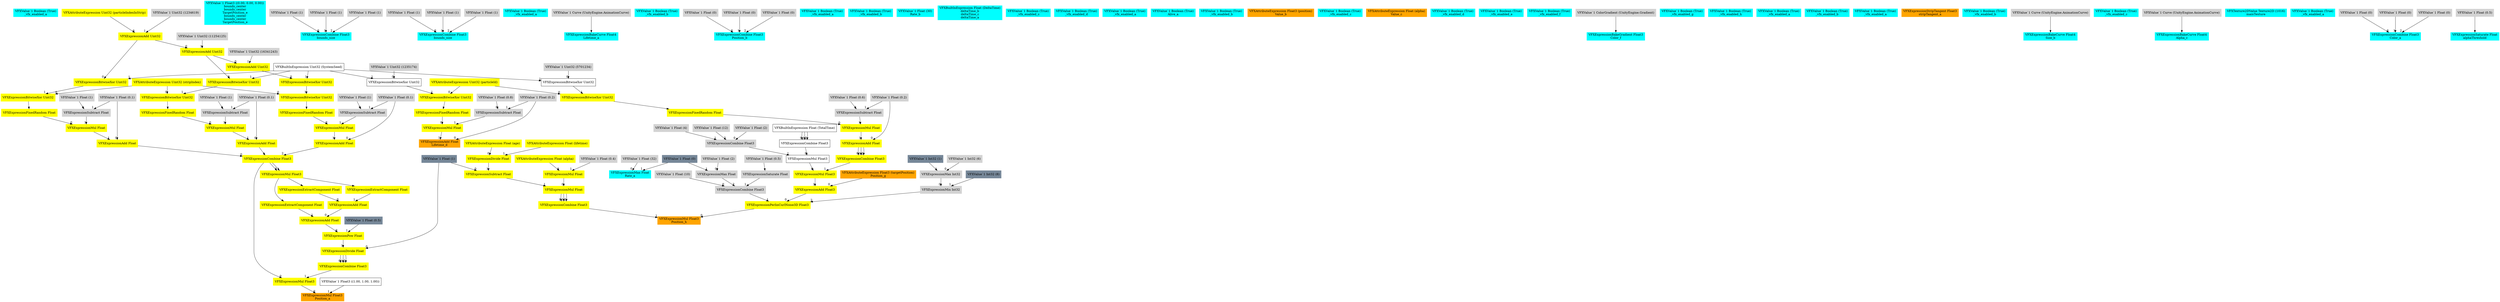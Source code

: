 digraph G {
node0 [shape="box" color="cyan" style="filled" label="VFXValue`1 Boolean (True)
_vfx_enabled_a"]
node1 [shape="box" color="cyan" style="filled" label="VFXExpressionMax Float
Rate_a"]
node2 [shape="box" color="lightgray" style="filled" label="VFXValue`1 Float (32)"]
node3 [shape="box" color="lightslategray" style="filled" label="VFXValue`1 Float (0)"]
node4 [shape="box" color="cyan" style="filled" label="VFXValue`1 Float3 ((0.00, 0.00, 0.00))
bounds_center
bounds_center
TargetPosition_e
bounds_center
bounds_center
TargetPosition_e"]
node5 [shape="box" color="cyan" style="filled" label="VFXExpressionCombine Float3
bounds_size"]
node6 [shape="box" color="lightgray" style="filled" label="VFXValue`1 Float (1)"]
node7 [shape="box" color="lightgray" style="filled" label="VFXValue`1 Float (1)"]
node8 [shape="box" color="lightgray" style="filled" label="VFXValue`1 Float (1)"]
node9 [shape="box" color="cyan" style="filled" label="VFXExpressionCombine Float3
bounds_size"]
node10 [shape="box" color="lightgray" style="filled" label="VFXValue`1 Float (1)"]
node11 [shape="box" color="lightgray" style="filled" label="VFXValue`1 Float (1)"]
node12 [shape="box" color="lightgray" style="filled" label="VFXValue`1 Float (1)"]
node13 [shape="box" color="cyan" style="filled" label="VFXValue`1 Boolean (True)
_vfx_enabled_a"]
node14 [shape="box" color="cyan" style="filled" label="VFXExpressionBakeCurve Float4
Lifetime_a"]
node15 [shape="box" color="lightgray" style="filled" label="VFXValue`1 Curve (UnityEngine.AnimationCurve)"]
node16 [shape="box" color="cyan" style="filled" label="VFXValue`1 Boolean (True)
_vfx_enabled_b"]
node17 [shape="box" color="cyan" style="filled" label="VFXExpressionCombine Float3
Position_b"]
node18 [shape="box" color="lightgray" style="filled" label="VFXValue`1 Float (0)"]
node19 [shape="box" color="lightgray" style="filled" label="VFXValue`1 Float (0)"]
node20 [shape="box" color="lightgray" style="filled" label="VFXValue`1 Float (0)"]
node21 [shape="box" color="cyan" style="filled" label="VFXValue`1 Boolean (True)
_vfx_enabled_a"]
node22 [shape="box" color="orange" style="filled" label="VFXExpressionMul Float3
Position_a"]
node23 [shape="box" color="yellow" style="filled" label="VFXExpressionMul Float3"]
node24 [shape="box" color="yellow" style="filled" label="VFXExpressionCombine Float3"]
node25 [shape="box" color="yellow" style="filled" label="VFXExpressionAdd Float"]
node26 [shape="box" color="lightgray" style="filled" label="VFXValue`1 Float (0.1)"]
node27 [shape="box" color="yellow" style="filled" label="VFXExpressionMul Float"]
node28 [shape="box" color="yellow" style="filled" label="VFXExpressionFixedRandom Float"]
node29 [shape="box" color="yellow" style="filled" label="VFXExpressionBitwiseXor Uint32"]
node30 [shape="box" color="yellow" style="filled" label="VFXAttributeExpression Uint32 (stripIndex)"]
node31 [shape="box" color="yellow" style="filled" label="VFXExpressionBitwiseXor Uint32"]
node32 [shape="box" color="yellow" style="filled" label="VFXExpressionAdd Uint32"]
node33 [shape="box" color="yellow" style="filled" label="VFXAttributeExpression Uint32 (particleIndexInStrip)"]
node34 [shape="box" color="lightgray" style="filled" label="VFXValue`1 Uint32 (1234619)"]
node35 [shape="box" label="VFXBuiltInExpression Uint32 (SystemSeed)"]
node36 [shape="box" color="lightgray" style="filled" label="VFXExpressionSubtract Float"]
node37 [shape="box" color="lightgray" style="filled" label="VFXValue`1 Float (1)"]
node38 [shape="box" color="yellow" style="filled" label="VFXExpressionAdd Float"]
node39 [shape="box" color="lightgray" style="filled" label="VFXValue`1 Float (0.1)"]
node40 [shape="box" color="yellow" style="filled" label="VFXExpressionMul Float"]
node41 [shape="box" color="yellow" style="filled" label="VFXExpressionFixedRandom Float"]
node42 [shape="box" color="yellow" style="filled" label="VFXExpressionBitwiseXor Uint32"]
node43 [shape="box" color="yellow" style="filled" label="VFXExpressionBitwiseXor Uint32"]
node44 [shape="box" color="yellow" style="filled" label="VFXExpressionAdd Uint32"]
node45 [shape="box" color="lightgray" style="filled" label="VFXValue`1 Uint32 (11254125)"]
node46 [shape="box" color="lightgray" style="filled" label="VFXExpressionSubtract Float"]
node47 [shape="box" color="lightgray" style="filled" label="VFXValue`1 Float (1)"]
node48 [shape="box" color="yellow" style="filled" label="VFXExpressionAdd Float"]
node49 [shape="box" color="lightgray" style="filled" label="VFXValue`1 Float (0.1)"]
node50 [shape="box" color="yellow" style="filled" label="VFXExpressionMul Float"]
node51 [shape="box" color="yellow" style="filled" label="VFXExpressionFixedRandom Float"]
node52 [shape="box" color="yellow" style="filled" label="VFXExpressionBitwiseXor Uint32"]
node53 [shape="box" color="yellow" style="filled" label="VFXExpressionBitwiseXor Uint32"]
node54 [shape="box" color="yellow" style="filled" label="VFXExpressionAdd Uint32"]
node55 [shape="box" color="lightgray" style="filled" label="VFXValue`1 Uint32 (16341243)"]
node56 [shape="box" color="lightgray" style="filled" label="VFXExpressionSubtract Float"]
node57 [shape="box" color="lightgray" style="filled" label="VFXValue`1 Float (1)"]
node58 [shape="box" color="yellow" style="filled" label="VFXExpressionCombine Float3"]
node59 [shape="box" color="yellow" style="filled" label="VFXExpressionDivide Float"]
node60 [shape="box" color="lightslategray" style="filled" label="VFXValue`1 Float (1)"]
node61 [shape="box" color="yellow" style="filled" label="VFXExpressionPow Float"]
node62 [shape="box" color="yellow" style="filled" label="VFXExpressionAdd Float"]
node63 [shape="box" color="yellow" style="filled" label="VFXExpressionAdd Float"]
node64 [shape="box" color="yellow" style="filled" label="VFXExpressionExtractComponent Float"]
node65 [shape="box" color="yellow" style="filled" label="VFXExpressionMul Float3"]
node66 [shape="box" color="yellow" style="filled" label="VFXExpressionExtractComponent Float"]
node67 [shape="box" color="yellow" style="filled" label="VFXExpressionExtractComponent Float"]
node68 [shape="box" color="lightslategray" style="filled" label="VFXValue`1 Float (0.5)"]
node69 [shape="box" label="VFXValue`1 Float3 ((1.00, 1.00, 1.00))"]
node70 [shape="box" color="cyan" style="filled" label="VFXValue`1 Boolean (True)
_vfx_enabled_b"]
node71 [shape="box" color="cyan" style="filled" label="VFXValue`1 Float (30)
Rate_b"]
node72 [shape="box" color="cyan" style="filled" label="VFXBuiltInExpression Float (DeltaTime)
deltaTime_b
deltaTime_c
deltaTime_a"]
node73 [shape="box" color="cyan" style="filled" label="VFXValue`1 Boolean (True)
_vfx_enabled_c"]
node74 [shape="box" color="cyan" style="filled" label="VFXValue`1 Boolean (True)
_vfx_enabled_d"]
node75 [shape="box" color="cyan" style="filled" label="VFXValue`1 Boolean (True)
_vfx_enabled_a"]
node76 [shape="box" color="cyan" style="filled" label="VFXValue`1 Boolean (True)
Alive_a"]
node77 [shape="box" color="cyan" style="filled" label="VFXValue`1 Boolean (True)
_vfx_enabled_b"]
node78 [shape="box" color="orange" style="filled" label="VFXAttributeExpression Float3 (position)
Value_b"]
node79 [shape="box" color="cyan" style="filled" label="VFXValue`1 Boolean (True)
_vfx_enabled_c"]
node80 [shape="box" color="orange" style="filled" label="VFXAttributeExpression Float (alpha)
Value_c"]
node81 [shape="box" color="cyan" style="filled" label="VFXValue`1 Boolean (True)
_vfx_enabled_d"]
node82 [shape="box" color="orange" style="filled" label="VFXExpressionAdd Float
Lifetime_d"]
node83 [shape="box" color="lightgray" style="filled" label="VFXValue`1 Float (0.2)"]
node84 [shape="box" color="yellow" style="filled" label="VFXExpressionMul Float"]
node85 [shape="box" color="yellow" style="filled" label="VFXExpressionFixedRandom Float"]
node86 [shape="box" color="yellow" style="filled" label="VFXExpressionBitwiseXor Uint32"]
node87 [shape="box" color="yellow" style="filled" label="VFXAttributeExpression Uint32 (particleId)"]
node88 [shape="box" label="VFXExpressionBitwiseXor Uint32"]
node89 [shape="box" color="lightgray" style="filled" label="VFXValue`1 Uint32 (1235174)"]
node90 [shape="box" color="lightgray" style="filled" label="VFXExpressionSubtract Float"]
node91 [shape="box" color="lightgray" style="filled" label="VFXValue`1 Float (0.8)"]
node92 [shape="box" color="cyan" style="filled" label="VFXValue`1 Boolean (True)
_vfx_enabled_e"]
node93 [shape="box" color="cyan" style="filled" label="VFXValue`1 Boolean (True)
_vfx_enabled_f"]
node94 [shape="box" color="cyan" style="filled" label="VFXExpressionBakeGradient Float3
Color_f"]
node95 [shape="box" color="lightgray" style="filled" label="VFXValue`1 ColorGradient (UnityEngine.Gradient)"]
node96 [shape="box" color="cyan" style="filled" label="VFXValue`1 Boolean (True)
_vfx_enabled_g"]
node97 [shape="box" color="orange" style="filled" label="VFXAttributeExpression Float3 (targetPosition)
Position_g"]
node98 [shape="box" color="cyan" style="filled" label="VFXValue`1 Boolean (True)
_vfx_enabled_h"]
node99 [shape="box" color="orange" style="filled" label="VFXExpressionMul Float3
Position_h"]
node100 [shape="box" color="yellow" style="filled" label="VFXExpressionPerlinCurlNoise3D Float3"]
node101 [shape="box" color="yellow" style="filled" label="VFXExpressionAdd Float3"]
node102 [shape="box" color="yellow" style="filled" label="VFXExpressionMul Float3"]
node103 [shape="box" label="VFXExpressionMul Float3"]
node104 [shape="box" label="VFXExpressionCombine Float3"]
node105 [shape="box" label="VFXBuiltInExpression Float (TotalTime)"]
node106 [shape="box" color="lightgray" style="filled" label="VFXExpressionCombine Float3"]
node107 [shape="box" color="lightgray" style="filled" label="VFXValue`1 Float (2)"]
node108 [shape="box" color="lightgray" style="filled" label="VFXValue`1 Float (4)"]
node109 [shape="box" color="lightgray" style="filled" label="VFXValue`1 Float (12)"]
node110 [shape="box" color="yellow" style="filled" label="VFXExpressionCombine Float3"]
node111 [shape="box" color="yellow" style="filled" label="VFXExpressionAdd Float"]
node112 [shape="box" color="lightgray" style="filled" label="VFXValue`1 Float (0.2)"]
node113 [shape="box" color="yellow" style="filled" label="VFXExpressionMul Float"]
node114 [shape="box" color="yellow" style="filled" label="VFXExpressionFixedRandom Float"]
node115 [shape="box" color="yellow" style="filled" label="VFXExpressionBitwiseXor Uint32"]
node116 [shape="box" label="VFXExpressionBitwiseXor Uint32"]
node117 [shape="box" color="lightgray" style="filled" label="VFXValue`1 Uint32 (5701234)"]
node118 [shape="box" color="lightgray" style="filled" label="VFXExpressionSubtract Float"]
node119 [shape="box" color="lightgray" style="filled" label="VFXValue`1 Float (0.6)"]
node120 [shape="box" color="lightgray" style="filled" label="VFXExpressionCombine Float3"]
node121 [shape="box" color="lightgray" style="filled" label="VFXValue`1 Float (10)"]
node122 [shape="box" color="lightgray" style="filled" label="VFXExpressionSaturate Float"]
node123 [shape="box" color="lightgray" style="filled" label="VFXValue`1 Float (0.5)"]
node124 [shape="box" color="lightgray" style="filled" label="VFXExpressionMax Float"]
node125 [shape="box" color="lightgray" style="filled" label="VFXValue`1 Float (2)"]
node126 [shape="box" color="lightgray" style="filled" label="VFXExpressionMin Int32"]
node127 [shape="box" color="lightgray" style="filled" label="VFXExpressionMax Int32"]
node128 [shape="box" color="lightgray" style="filled" label="VFXValue`1 Int32 (6)"]
node129 [shape="box" color="lightslategray" style="filled" label="VFXValue`1 Int32 (1)"]
node130 [shape="box" color="lightslategray" style="filled" label="VFXValue`1 Int32 (8)"]
node131 [shape="box" color="yellow" style="filled" label="VFXExpressionCombine Float3"]
node132 [shape="box" color="yellow" style="filled" label="VFXExpressionMul Float"]
node133 [shape="box" color="yellow" style="filled" label="VFXExpressionMul Float"]
node134 [shape="box" color="yellow" style="filled" label="VFXAttributeExpression Float (alpha)"]
node135 [shape="box" color="lightgray" style="filled" label="VFXValue`1 Float (0.4)"]
node136 [shape="box" color="yellow" style="filled" label="VFXExpressionSubtract Float"]
node137 [shape="box" color="yellow" style="filled" label="VFXExpressionDivide Float"]
node138 [shape="box" color="yellow" style="filled" label="VFXAttributeExpression Float (age)"]
node139 [shape="box" color="yellow" style="filled" label="VFXAttributeExpression Float (lifetime)"]
node140 [shape="box" color="cyan" style="filled" label="VFXValue`1 Boolean (True)
_vfx_enabled_a"]
node141 [shape="box" color="cyan" style="filled" label="VFXValue`1 Boolean (True)
_vfx_enabled_b"]
node142 [shape="box" color="cyan" style="filled" label="VFXValue`1 Boolean (True)
_vfx_enabled_a"]
node143 [shape="box" color="orange" style="filled" label="VFXExpressionStripTangent Float3
stripTangent_a"]
node144 [shape="box" color="cyan" style="filled" label="VFXValue`1 Boolean (True)
_vfx_enabled_b"]
node145 [shape="box" color="cyan" style="filled" label="VFXExpressionBakeCurve Float4
Size_b"]
node146 [shape="box" color="lightgray" style="filled" label="VFXValue`1 Curve (UnityEngine.AnimationCurve)"]
node147 [shape="box" color="cyan" style="filled" label="VFXValue`1 Boolean (True)
_vfx_enabled_c"]
node148 [shape="box" color="cyan" style="filled" label="VFXExpressionBakeCurve Float4
Alpha_c"]
node149 [shape="box" color="lightgray" style="filled" label="VFXValue`1 Curve (UnityEngine.AnimationCurve)"]
node150 [shape="box" color="cyan" style="filled" label="VFXTexture2DValue Texture2D (1016)
mainTexture"]
node151 [shape="box" color="cyan" style="filled" label="VFXValue`1 Boolean (True)
_vfx_enabled_a"]
node152 [shape="box" color="cyan" style="filled" label="VFXExpressionCombine Float3
Color_a"]
node153 [shape="box" color="lightgray" style="filled" label="VFXValue`1 Float (0)"]
node154 [shape="box" color="lightgray" style="filled" label="VFXValue`1 Float (0)"]
node155 [shape="box" color="lightgray" style="filled" label="VFXValue`1 Float (0)"]
node156 [shape="box" color="cyan" style="filled" label="VFXExpressionSaturate Float
alphaThreshold"]
node157 [shape="box" color="lightgray" style="filled" label="VFXValue`1 Float (0.5)"]
node2 -> node1 [headlabel="0"]
node3 -> node1 [headlabel="1"]
node6 -> node5 [headlabel="0"]
node7 -> node5 [headlabel="1"]
node8 -> node5 [headlabel="2"]
node10 -> node9 [headlabel="0"]
node11 -> node9 [headlabel="1"]
node12 -> node9 [headlabel="2"]
node15 -> node14 
node18 -> node17 [headlabel="0"]
node19 -> node17 [headlabel="1"]
node20 -> node17 [headlabel="2"]
node23 -> node22 [headlabel="0"]
node69 -> node22 [headlabel="1"]
node24 -> node23 [headlabel="0"]
node58 -> node23 [headlabel="1"]
node25 -> node24 [headlabel="0"]
node38 -> node24 [headlabel="1"]
node48 -> node24 [headlabel="2"]
node26 -> node25 [headlabel="0"]
node27 -> node25 [headlabel="1"]
node28 -> node27 [headlabel="0"]
node36 -> node27 [headlabel="1"]
node29 -> node28 
node30 -> node29 [headlabel="0"]
node31 -> node29 [headlabel="1"]
node32 -> node31 [headlabel="0"]
node35 -> node31 [headlabel="1"]
node33 -> node32 [headlabel="0"]
node34 -> node32 [headlabel="1"]
node37 -> node36 [headlabel="0"]
node26 -> node36 [headlabel="1"]
node39 -> node38 [headlabel="0"]
node40 -> node38 [headlabel="1"]
node41 -> node40 [headlabel="0"]
node46 -> node40 [headlabel="1"]
node42 -> node41 
node30 -> node42 [headlabel="0"]
node43 -> node42 [headlabel="1"]
node44 -> node43 [headlabel="0"]
node35 -> node43 [headlabel="1"]
node32 -> node44 [headlabel="0"]
node45 -> node44 [headlabel="1"]
node47 -> node46 [headlabel="0"]
node39 -> node46 [headlabel="1"]
node49 -> node48 [headlabel="0"]
node50 -> node48 [headlabel="1"]
node51 -> node50 [headlabel="0"]
node56 -> node50 [headlabel="1"]
node52 -> node51 
node30 -> node52 [headlabel="0"]
node53 -> node52 [headlabel="1"]
node54 -> node53 [headlabel="0"]
node35 -> node53 [headlabel="1"]
node44 -> node54 [headlabel="0"]
node55 -> node54 [headlabel="1"]
node57 -> node56 [headlabel="0"]
node49 -> node56 [headlabel="1"]
node59 -> node58 [headlabel="0"]
node59 -> node58 [headlabel="1"]
node59 -> node58 [headlabel="2"]
node60 -> node59 [headlabel="0"]
node61 -> node59 [headlabel="1"]
node62 -> node61 [headlabel="0"]
node68 -> node61 [headlabel="1"]
node63 -> node62 [headlabel="0"]
node67 -> node62 [headlabel="1"]
node64 -> node63 [headlabel="0"]
node66 -> node63 [headlabel="1"]
node65 -> node64 
node24 -> node65 [headlabel="0"]
node24 -> node65 [headlabel="1"]
node65 -> node66 
node65 -> node67 
node83 -> node82 [headlabel="0"]
node84 -> node82 [headlabel="1"]
node85 -> node84 [headlabel="0"]
node90 -> node84 [headlabel="1"]
node86 -> node85 
node87 -> node86 [headlabel="0"]
node88 -> node86 [headlabel="1"]
node89 -> node88 [headlabel="0"]
node35 -> node88 [headlabel="1"]
node91 -> node90 [headlabel="0"]
node83 -> node90 [headlabel="1"]
node95 -> node94 
node100 -> node99 [headlabel="0"]
node131 -> node99 [headlabel="1"]
node101 -> node100 [headlabel="0"]
node120 -> node100 [headlabel="1"]
node126 -> node100 [headlabel="2"]
node97 -> node101 [headlabel="0"]
node102 -> node101 [headlabel="1"]
node103 -> node102 [headlabel="0"]
node110 -> node102 [headlabel="1"]
node104 -> node103 [headlabel="0"]
node106 -> node103 [headlabel="1"]
node105 -> node104 [headlabel="0"]
node105 -> node104 [headlabel="1"]
node105 -> node104 [headlabel="2"]
node107 -> node106 [headlabel="0"]
node108 -> node106 [headlabel="1"]
node109 -> node106 [headlabel="2"]
node111 -> node110 [headlabel="0"]
node111 -> node110 [headlabel="1"]
node111 -> node110 [headlabel="2"]
node112 -> node111 [headlabel="0"]
node113 -> node111 [headlabel="1"]
node114 -> node113 [headlabel="0"]
node118 -> node113 [headlabel="1"]
node115 -> node114 
node87 -> node115 [headlabel="0"]
node116 -> node115 [headlabel="1"]
node117 -> node116 [headlabel="0"]
node35 -> node116 [headlabel="1"]
node119 -> node118 [headlabel="0"]
node112 -> node118 [headlabel="1"]
node121 -> node120 [headlabel="0"]
node122 -> node120 [headlabel="1"]
node124 -> node120 [headlabel="2"]
node123 -> node122 
node125 -> node124 [headlabel="0"]
node3 -> node124 [headlabel="1"]
node127 -> node126 [headlabel="0"]
node130 -> node126 [headlabel="1"]
node128 -> node127 [headlabel="0"]
node129 -> node127 [headlabel="1"]
node132 -> node131 [headlabel="0"]
node132 -> node131 [headlabel="1"]
node132 -> node131 [headlabel="2"]
node133 -> node132 [headlabel="0"]
node136 -> node132 [headlabel="1"]
node134 -> node133 [headlabel="0"]
node135 -> node133 [headlabel="1"]
node60 -> node136 [headlabel="0"]
node137 -> node136 [headlabel="1"]
node138 -> node137 [headlabel="0"]
node139 -> node137 [headlabel="1"]
node146 -> node145 
node149 -> node148 
node153 -> node152 [headlabel="0"]
node154 -> node152 [headlabel="1"]
node155 -> node152 [headlabel="2"]
node157 -> node156 
}

